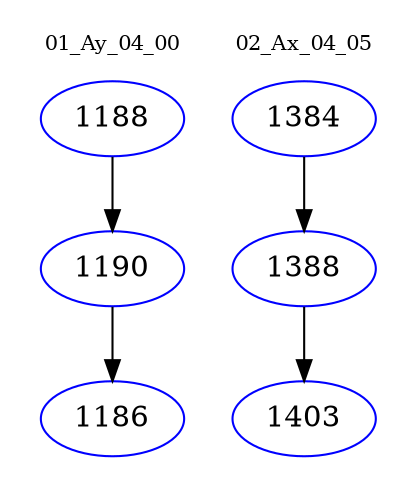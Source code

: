 digraph{
subgraph cluster_0 {
color = white
label = "01_Ay_04_00";
fontsize=10;
T0_1188 [label="1188", color="blue"]
T0_1188 -> T0_1190 [color="black"]
T0_1190 [label="1190", color="blue"]
T0_1190 -> T0_1186 [color="black"]
T0_1186 [label="1186", color="blue"]
}
subgraph cluster_1 {
color = white
label = "02_Ax_04_05";
fontsize=10;
T1_1384 [label="1384", color="blue"]
T1_1384 -> T1_1388 [color="black"]
T1_1388 [label="1388", color="blue"]
T1_1388 -> T1_1403 [color="black"]
T1_1403 [label="1403", color="blue"]
}
}
